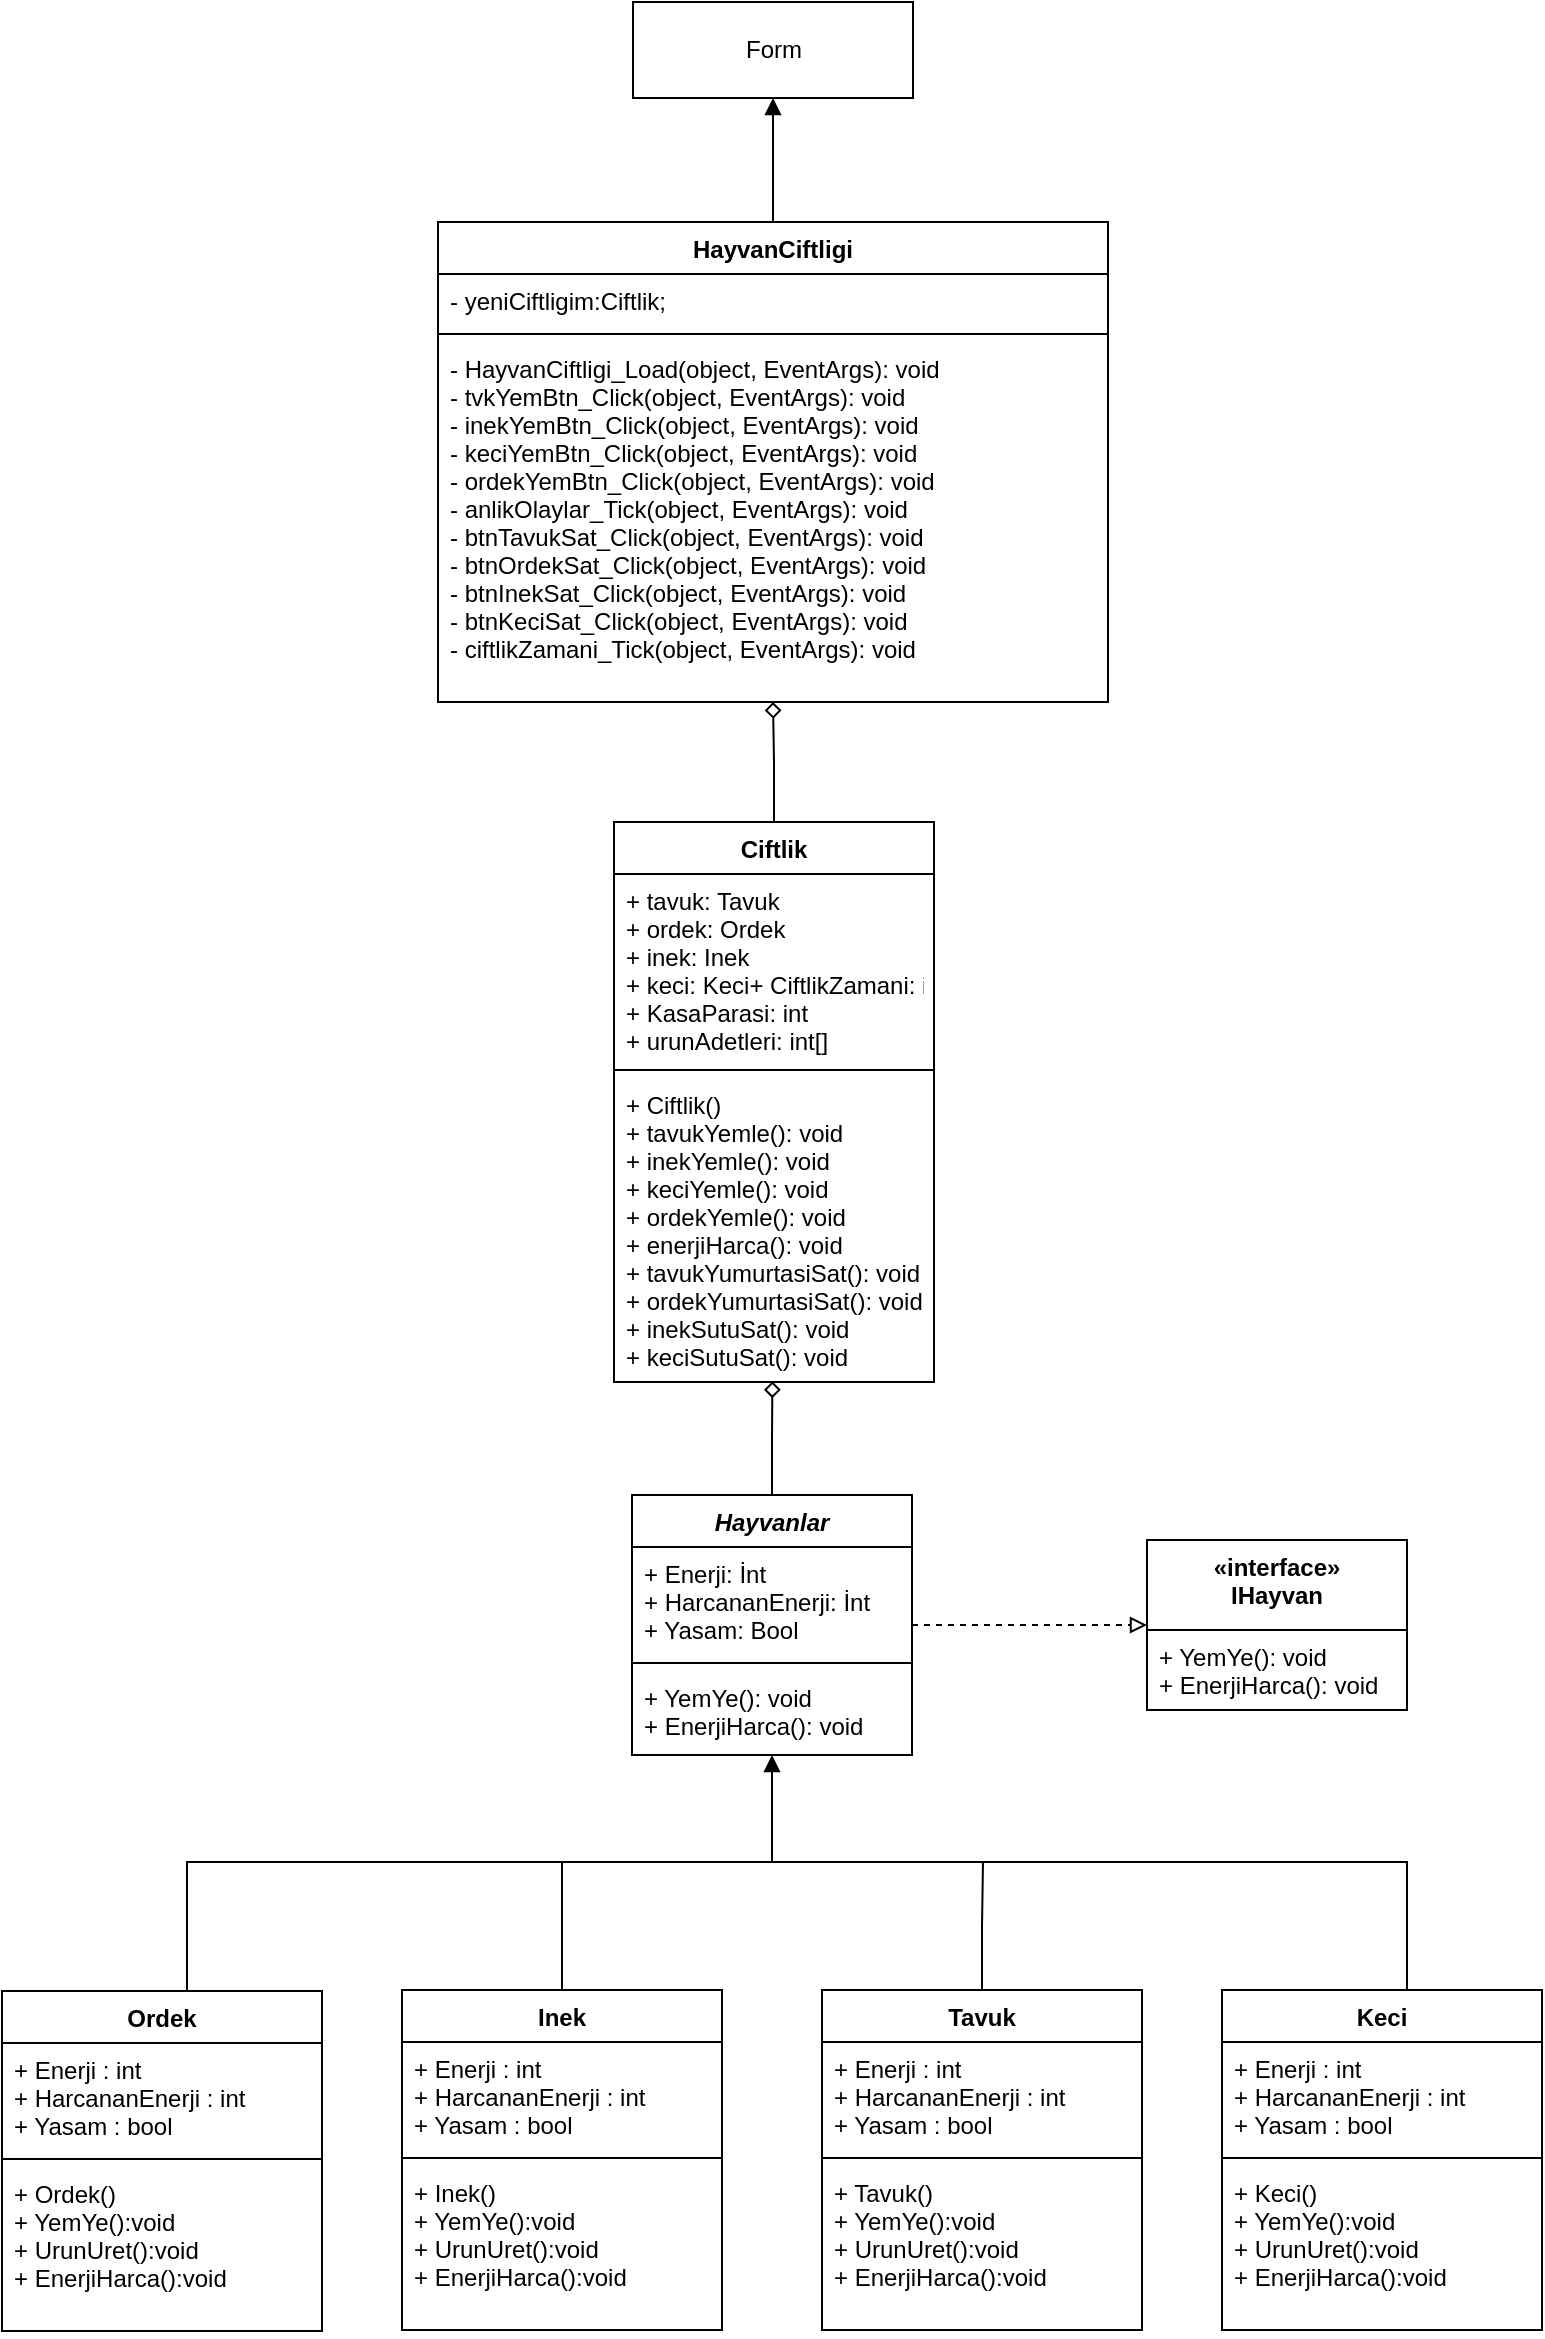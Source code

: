 <mxfile version="10.6.5" type="device"><diagram id="72HaJgstT1Py8Ce2HdD5" name="Page-1"><mxGraphModel dx="1200" dy="656" grid="1" gridSize="10" guides="1" tooltips="1" connect="1" arrows="1" fold="1" page="1" pageScale="1" pageWidth="827" pageHeight="1169" math="0" shadow="0"><root><mxCell id="0"/><mxCell id="1" parent="0"/><mxCell id="FbtzsAsHbM_DuWWu4sfL-15" style="edgeStyle=orthogonalEdgeStyle;rounded=0;orthogonalLoop=1;jettySize=auto;html=1;entryX=0.495;entryY=0.998;entryDx=0;entryDy=0;entryPerimeter=0;startArrow=none;startFill=0;endArrow=diamond;endFill=0;" edge="1" parent="1" source="-tny18uPQMDNZ6_P9kbY-2" target="-tny18uPQMDNZ6_P9kbY-35"><mxGeometry relative="1" as="geometry"/></mxCell><mxCell id="FbtzsAsHbM_DuWWu4sfL-17" style="edgeStyle=orthogonalEdgeStyle;rounded=0;orthogonalLoop=1;jettySize=auto;html=1;startArrow=none;startFill=0;endArrow=block;endFill=0;dashed=1;" edge="1" parent="1" source="-tny18uPQMDNZ6_P9kbY-2" target="-tny18uPQMDNZ6_P9kbY-11"><mxGeometry relative="1" as="geometry"/></mxCell><mxCell id="-tny18uPQMDNZ6_P9kbY-2" value="Hayvanlar" style="swimlane;fontStyle=3;align=center;verticalAlign=top;childLayout=stackLayout;horizontal=1;startSize=26;horizontalStack=0;resizeParent=1;resizeParentMax=0;resizeLast=0;collapsible=1;marginBottom=0;" parent="1" vertex="1"><mxGeometry x="343" y="766.5" width="140" height="130" as="geometry"/></mxCell><mxCell id="-tny18uPQMDNZ6_P9kbY-3" value="+ Enerji: İnt&#xA;+ HarcananEnerji: İnt&#xA;+ Yasam: Bool&#xA;&#xA;" style="text;strokeColor=none;fillColor=none;align=left;verticalAlign=top;spacingLeft=4;spacingRight=4;overflow=hidden;rotatable=0;points=[[0,0.5],[1,0.5]];portConstraint=eastwest;" parent="-tny18uPQMDNZ6_P9kbY-2" vertex="1"><mxGeometry y="26" width="140" height="54" as="geometry"/></mxCell><mxCell id="-tny18uPQMDNZ6_P9kbY-4" value="" style="line;strokeWidth=1;fillColor=none;align=left;verticalAlign=middle;spacingTop=-1;spacingLeft=3;spacingRight=3;rotatable=0;labelPosition=right;points=[];portConstraint=eastwest;" parent="-tny18uPQMDNZ6_P9kbY-2" vertex="1"><mxGeometry y="80" width="140" height="8" as="geometry"/></mxCell><mxCell id="-tny18uPQMDNZ6_P9kbY-5" value="+ YemYe(): void&#xA;+ EnerjiHarca(): void&#xA;" style="text;strokeColor=none;fillColor=none;align=left;verticalAlign=top;spacingLeft=4;spacingRight=4;overflow=hidden;rotatable=0;points=[[0,0.5],[1,0.5]];portConstraint=eastwest;" parent="-tny18uPQMDNZ6_P9kbY-2" vertex="1"><mxGeometry y="88" width="140" height="42" as="geometry"/></mxCell><mxCell id="-tny18uPQMDNZ6_P9kbY-11" value="«interface»&#xA;IHayvan&#xA;&#xA;&#xA;" style="swimlane;fontStyle=1;align=center;verticalAlign=top;childLayout=stackLayout;horizontal=1;startSize=45;horizontalStack=0;resizeParent=1;resizeParentMax=0;resizeLast=0;collapsible=1;marginBottom=0;" parent="1" vertex="1"><mxGeometry x="600.5" y="789" width="130" height="85" as="geometry"><mxRectangle x="480" y="77.5" width="140" height="45" as="alternateBounds"/></mxGeometry></mxCell><mxCell id="-tny18uPQMDNZ6_P9kbY-14" value="+ YemYe(): void&#xA;+ EnerjiHarca(): void&#xA;" style="text;strokeColor=none;fillColor=none;align=left;verticalAlign=top;spacingLeft=4;spacingRight=4;overflow=hidden;rotatable=0;points=[[0,0.5],[1,0.5]];portConstraint=eastwest;" parent="-tny18uPQMDNZ6_P9kbY-11" vertex="1"><mxGeometry y="45" width="130" height="40" as="geometry"/></mxCell><mxCell id="FbtzsAsHbM_DuWWu4sfL-28" style="edgeStyle=orthogonalEdgeStyle;rounded=0;orthogonalLoop=1;jettySize=auto;html=1;startArrow=none;startFill=0;endArrow=none;endFill=0;" edge="1" parent="1" source="-tny18uPQMDNZ6_P9kbY-15"><mxGeometry relative="1" as="geometry"><mxPoint x="530.5" y="950" as="targetPoint"/><Array as="points"><mxPoint x="518.5" y="982"/><mxPoint x="518.5" y="950"/></Array></mxGeometry></mxCell><mxCell id="-tny18uPQMDNZ6_P9kbY-15" value="Tavuk&#xA;" style="swimlane;fontStyle=1;align=center;verticalAlign=top;childLayout=stackLayout;horizontal=1;startSize=26;horizontalStack=0;resizeParent=1;resizeParentMax=0;resizeLast=0;collapsible=1;marginBottom=0;" parent="1" vertex="1"><mxGeometry x="438" y="1014" width="160" height="170" as="geometry"/></mxCell><mxCell id="-tny18uPQMDNZ6_P9kbY-16" value="+ Enerji : int&#xA;+ HarcananEnerji : int&#xA;+ Yasam : bool&#xA;" style="text;strokeColor=none;fillColor=none;align=left;verticalAlign=top;spacingLeft=4;spacingRight=4;overflow=hidden;rotatable=0;points=[[0,0.5],[1,0.5]];portConstraint=eastwest;" parent="-tny18uPQMDNZ6_P9kbY-15" vertex="1"><mxGeometry y="26" width="160" height="54" as="geometry"/></mxCell><mxCell id="-tny18uPQMDNZ6_P9kbY-17" value="" style="line;strokeWidth=1;fillColor=none;align=left;verticalAlign=middle;spacingTop=-1;spacingLeft=3;spacingRight=3;rotatable=0;labelPosition=right;points=[];portConstraint=eastwest;" parent="-tny18uPQMDNZ6_P9kbY-15" vertex="1"><mxGeometry y="80" width="160" height="8" as="geometry"/></mxCell><mxCell id="-tny18uPQMDNZ6_P9kbY-18" value="+ Tavuk()&#xA;+ YemYe():void&#xA;+ UrunUret():void&#xA;+ EnerjiHarca():void&#xA;&#xA;" style="text;strokeColor=none;fillColor=none;align=left;verticalAlign=top;spacingLeft=4;spacingRight=4;overflow=hidden;rotatable=0;points=[[0,0.5],[1,0.5]];portConstraint=eastwest;" parent="-tny18uPQMDNZ6_P9kbY-15" vertex="1"><mxGeometry y="88" width="160" height="82" as="geometry"/></mxCell><mxCell id="FbtzsAsHbM_DuWWu4sfL-25" style="edgeStyle=orthogonalEdgeStyle;rounded=0;orthogonalLoop=1;jettySize=auto;html=1;startArrow=none;startFill=0;endArrow=none;endFill=0;" edge="1" parent="1" source="-tny18uPQMDNZ6_P9kbY-19"><mxGeometry relative="1" as="geometry"><mxPoint x="320.5" y="950" as="targetPoint"/><Array as="points"><mxPoint x="307.5" y="950"/></Array></mxGeometry></mxCell><mxCell id="-tny18uPQMDNZ6_P9kbY-19" value="Inek&#xA;" style="swimlane;fontStyle=1;align=center;verticalAlign=top;childLayout=stackLayout;horizontal=1;startSize=26;horizontalStack=0;resizeParent=1;resizeParentMax=0;resizeLast=0;collapsible=1;marginBottom=0;" parent="1" vertex="1"><mxGeometry x="228" y="1014" width="160" height="170" as="geometry"/></mxCell><mxCell id="-tny18uPQMDNZ6_P9kbY-20" value="+ Enerji : int&#xA;+ HarcananEnerji : int&#xA;+ Yasam : bool&#xA;" style="text;strokeColor=none;fillColor=none;align=left;verticalAlign=top;spacingLeft=4;spacingRight=4;overflow=hidden;rotatable=0;points=[[0,0.5],[1,0.5]];portConstraint=eastwest;" parent="-tny18uPQMDNZ6_P9kbY-19" vertex="1"><mxGeometry y="26" width="160" height="54" as="geometry"/></mxCell><mxCell id="-tny18uPQMDNZ6_P9kbY-21" value="" style="line;strokeWidth=1;fillColor=none;align=left;verticalAlign=middle;spacingTop=-1;spacingLeft=3;spacingRight=3;rotatable=0;labelPosition=right;points=[];portConstraint=eastwest;" parent="-tny18uPQMDNZ6_P9kbY-19" vertex="1"><mxGeometry y="80" width="160" height="8" as="geometry"/></mxCell><mxCell id="-tny18uPQMDNZ6_P9kbY-22" value="+ Inek()&#xA;+ YemYe():void&#xA;+ UrunUret():void&#xA;+ EnerjiHarca():void&#xA;&#xA;" style="text;strokeColor=none;fillColor=none;align=left;verticalAlign=top;spacingLeft=4;spacingRight=4;overflow=hidden;rotatable=0;points=[[0,0.5],[1,0.5]];portConstraint=eastwest;" parent="-tny18uPQMDNZ6_P9kbY-19" vertex="1"><mxGeometry y="88" width="160" height="82" as="geometry"/></mxCell><mxCell id="FbtzsAsHbM_DuWWu4sfL-26" style="edgeStyle=orthogonalEdgeStyle;rounded=0;orthogonalLoop=1;jettySize=auto;html=1;entryX=0.5;entryY=1;entryDx=0;entryDy=0;startArrow=none;startFill=0;endArrow=block;endFill=1;" edge="1" parent="1" source="-tny18uPQMDNZ6_P9kbY-23" target="-tny18uPQMDNZ6_P9kbY-2"><mxGeometry relative="1" as="geometry"><Array as="points"><mxPoint x="120.5" y="950"/><mxPoint x="413.5" y="950"/></Array></mxGeometry></mxCell><mxCell id="-tny18uPQMDNZ6_P9kbY-23" value="Ordek" style="swimlane;fontStyle=1;align=center;verticalAlign=top;childLayout=stackLayout;horizontal=1;startSize=26;horizontalStack=0;resizeParent=1;resizeParentMax=0;resizeLast=0;collapsible=1;marginBottom=0;" parent="1" vertex="1"><mxGeometry x="28" y="1014.5" width="160" height="170" as="geometry"/></mxCell><mxCell id="-tny18uPQMDNZ6_P9kbY-24" value="+ Enerji : int&#xA;+ HarcananEnerji : int&#xA;+ Yasam : bool&#xA;" style="text;strokeColor=none;fillColor=none;align=left;verticalAlign=top;spacingLeft=4;spacingRight=4;overflow=hidden;rotatable=0;points=[[0,0.5],[1,0.5]];portConstraint=eastwest;" parent="-tny18uPQMDNZ6_P9kbY-23" vertex="1"><mxGeometry y="26" width="160" height="54" as="geometry"/></mxCell><mxCell id="-tny18uPQMDNZ6_P9kbY-25" value="" style="line;strokeWidth=1;fillColor=none;align=left;verticalAlign=middle;spacingTop=-1;spacingLeft=3;spacingRight=3;rotatable=0;labelPosition=right;points=[];portConstraint=eastwest;" parent="-tny18uPQMDNZ6_P9kbY-23" vertex="1"><mxGeometry y="80" width="160" height="8" as="geometry"/></mxCell><mxCell id="-tny18uPQMDNZ6_P9kbY-26" value="+ Ordek()&#xA;+ YemYe():void&#xA;+ UrunUret():void&#xA;+ EnerjiHarca():void&#xA;&#xA;" style="text;strokeColor=none;fillColor=none;align=left;verticalAlign=top;spacingLeft=4;spacingRight=4;overflow=hidden;rotatable=0;points=[[0,0.5],[1,0.5]];portConstraint=eastwest;" parent="-tny18uPQMDNZ6_P9kbY-23" vertex="1"><mxGeometry y="88" width="160" height="82" as="geometry"/></mxCell><mxCell id="FbtzsAsHbM_DuWWu4sfL-27" style="edgeStyle=orthogonalEdgeStyle;rounded=0;orthogonalLoop=1;jettySize=auto;html=1;startArrow=none;startFill=0;endArrow=none;endFill=0;" edge="1" parent="1" source="-tny18uPQMDNZ6_P9kbY-27"><mxGeometry relative="1" as="geometry"><mxPoint x="408.167" y="950" as="targetPoint"/><Array as="points"><mxPoint x="730.5" y="950"/></Array></mxGeometry></mxCell><mxCell id="-tny18uPQMDNZ6_P9kbY-27" value="Keci&#xA;" style="swimlane;fontStyle=1;align=center;verticalAlign=top;childLayout=stackLayout;horizontal=1;startSize=26;horizontalStack=0;resizeParent=1;resizeParentMax=0;resizeLast=0;collapsible=1;marginBottom=0;" parent="1" vertex="1"><mxGeometry x="638" y="1014" width="160" height="170" as="geometry"/></mxCell><mxCell id="-tny18uPQMDNZ6_P9kbY-28" value="+ Enerji : int&#xA;+ HarcananEnerji : int&#xA;+ Yasam : bool&#xA;" style="text;strokeColor=none;fillColor=none;align=left;verticalAlign=top;spacingLeft=4;spacingRight=4;overflow=hidden;rotatable=0;points=[[0,0.5],[1,0.5]];portConstraint=eastwest;" parent="-tny18uPQMDNZ6_P9kbY-27" vertex="1"><mxGeometry y="26" width="160" height="54" as="geometry"/></mxCell><mxCell id="-tny18uPQMDNZ6_P9kbY-29" value="" style="line;strokeWidth=1;fillColor=none;align=left;verticalAlign=middle;spacingTop=-1;spacingLeft=3;spacingRight=3;rotatable=0;labelPosition=right;points=[];portConstraint=eastwest;" parent="-tny18uPQMDNZ6_P9kbY-27" vertex="1"><mxGeometry y="80" width="160" height="8" as="geometry"/></mxCell><mxCell id="-tny18uPQMDNZ6_P9kbY-30" value="+ Keci()&#xA;+ YemYe():void&#xA;+ UrunUret():void&#xA;+ EnerjiHarca():void&#xA;&#xA;" style="text;strokeColor=none;fillColor=none;align=left;verticalAlign=top;spacingLeft=4;spacingRight=4;overflow=hidden;rotatable=0;points=[[0,0.5],[1,0.5]];portConstraint=eastwest;" parent="-tny18uPQMDNZ6_P9kbY-27" vertex="1"><mxGeometry y="88" width="160" height="82" as="geometry"/></mxCell><mxCell id="FbtzsAsHbM_DuWWu4sfL-13" style="edgeStyle=orthogonalEdgeStyle;rounded=0;orthogonalLoop=1;jettySize=auto;html=1;entryX=0.5;entryY=1;entryDx=0;entryDy=0;endArrow=diamond;endFill=0;" edge="1" parent="1" source="-tny18uPQMDNZ6_P9kbY-32" target="FbtzsAsHbM_DuWWu4sfL-8"><mxGeometry relative="1" as="geometry"/></mxCell><mxCell id="-tny18uPQMDNZ6_P9kbY-32" value="Ciftlik" style="swimlane;fontStyle=1;align=center;verticalAlign=top;childLayout=stackLayout;horizontal=1;startSize=26;horizontalStack=0;resizeParent=1;resizeParentMax=0;resizeLast=0;collapsible=1;marginBottom=0;" parent="1" vertex="1"><mxGeometry x="334" y="430" width="160" height="280" as="geometry"/></mxCell><mxCell id="-tny18uPQMDNZ6_P9kbY-33" value="+ tavuk: Tavuk&#xA;+ ordek: Ordek&#xA;+ inek: Inek&#xA;+ keci: Keci+ CiftlikZamani: int&#xA;+ KasaParasi: int&#xA;+ urunAdetleri: int[]" style="text;strokeColor=none;fillColor=none;align=left;verticalAlign=top;spacingLeft=4;spacingRight=4;overflow=hidden;rotatable=0;points=[[0,0.5],[1,0.5]];portConstraint=eastwest;" parent="-tny18uPQMDNZ6_P9kbY-32" vertex="1"><mxGeometry y="26" width="160" height="94" as="geometry"/></mxCell><mxCell id="-tny18uPQMDNZ6_P9kbY-34" value="" style="line;strokeWidth=1;fillColor=none;align=left;verticalAlign=middle;spacingTop=-1;spacingLeft=3;spacingRight=3;rotatable=0;labelPosition=right;points=[];portConstraint=eastwest;" parent="-tny18uPQMDNZ6_P9kbY-32" vertex="1"><mxGeometry y="120" width="160" height="8" as="geometry"/></mxCell><mxCell id="-tny18uPQMDNZ6_P9kbY-35" value="+ Ciftlik()&#xA;+ tavukYemle(): void&#xA;+ inekYemle(): void&#xA;+ keciYemle(): void&#xA;+ ordekYemle(): void&#xA;+ enerjiHarca(): void&#xA;+ tavukYumurtasiSat(): void&#xA;+ ordekYumurtasiSat(): void&#xA;+ inekSutuSat(): void&#xA;+ keciSutuSat(): void&#xA;" style="text;strokeColor=none;fillColor=none;align=left;verticalAlign=top;spacingLeft=4;spacingRight=4;overflow=hidden;rotatable=0;points=[[0,0.5],[1,0.5]];portConstraint=eastwest;" parent="-tny18uPQMDNZ6_P9kbY-32" vertex="1"><mxGeometry y="128" width="160" height="152" as="geometry"/></mxCell><mxCell id="FbtzsAsHbM_DuWWu4sfL-1" value="&lt;div&gt;Form&lt;/div&gt;" style="rounded=0;whiteSpace=wrap;html=1;" vertex="1" parent="1"><mxGeometry x="343.5" y="20" width="140" height="48" as="geometry"/></mxCell><mxCell id="FbtzsAsHbM_DuWWu4sfL-12" style="edgeStyle=orthogonalEdgeStyle;rounded=0;orthogonalLoop=1;jettySize=auto;html=1;exitX=0.5;exitY=0;exitDx=0;exitDy=0;entryX=0.5;entryY=1;entryDx=0;entryDy=0;endArrow=block;endFill=1;" edge="1" parent="1" source="FbtzsAsHbM_DuWWu4sfL-8" target="FbtzsAsHbM_DuWWu4sfL-1"><mxGeometry relative="1" as="geometry"/></mxCell><mxCell id="FbtzsAsHbM_DuWWu4sfL-8" value="HayvanCiftligi&#xA;" style="swimlane;fontStyle=1;align=center;verticalAlign=top;childLayout=stackLayout;horizontal=1;startSize=26;horizontalStack=0;resizeParent=1;resizeParentMax=0;resizeLast=0;collapsible=1;marginBottom=0;" vertex="1" parent="1"><mxGeometry x="246" y="130" width="335" height="240" as="geometry"/></mxCell><mxCell id="FbtzsAsHbM_DuWWu4sfL-9" value="- yeniCiftligim:Ciftlik;" style="text;strokeColor=none;fillColor=none;align=left;verticalAlign=top;spacingLeft=4;spacingRight=4;overflow=hidden;rotatable=0;points=[[0,0.5],[1,0.5]];portConstraint=eastwest;" vertex="1" parent="FbtzsAsHbM_DuWWu4sfL-8"><mxGeometry y="26" width="335" height="26" as="geometry"/></mxCell><mxCell id="FbtzsAsHbM_DuWWu4sfL-10" value="" style="line;strokeWidth=1;fillColor=none;align=left;verticalAlign=middle;spacingTop=-1;spacingLeft=3;spacingRight=3;rotatable=0;labelPosition=right;points=[];portConstraint=eastwest;" vertex="1" parent="FbtzsAsHbM_DuWWu4sfL-8"><mxGeometry y="52" width="335" height="8" as="geometry"/></mxCell><mxCell id="FbtzsAsHbM_DuWWu4sfL-11" value="- HayvanCiftligi_Load(object, EventArgs): void&#xA;- tvkYemBtn_Click(object, EventArgs): void&#xA;- inekYemBtn_Click(object, EventArgs): void&#xA;- keciYemBtn_Click(object, EventArgs): void&#xA;- ordekYemBtn_Click(object, EventArgs): void&#xA;- anlikOlaylar_Tick(object, EventArgs): void&#xA;- btnTavukSat_Click(object, EventArgs): void&#xA;- btnOrdekSat_Click(object, EventArgs): void&#xA;- btnInekSat_Click(object, EventArgs): void&#xA;- btnKeciSat_Click(object, EventArgs): void&#xA;- ciftlikZamani_Tick(object, EventArgs): void&#xA;&#xA;&#xA;" style="text;strokeColor=none;fillColor=none;align=left;verticalAlign=top;spacingLeft=4;spacingRight=4;overflow=hidden;rotatable=0;points=[[0,0.5],[1,0.5]];portConstraint=eastwest;" vertex="1" parent="FbtzsAsHbM_DuWWu4sfL-8"><mxGeometry y="60" width="335" height="180" as="geometry"/></mxCell></root></mxGraphModel></diagram></mxfile>